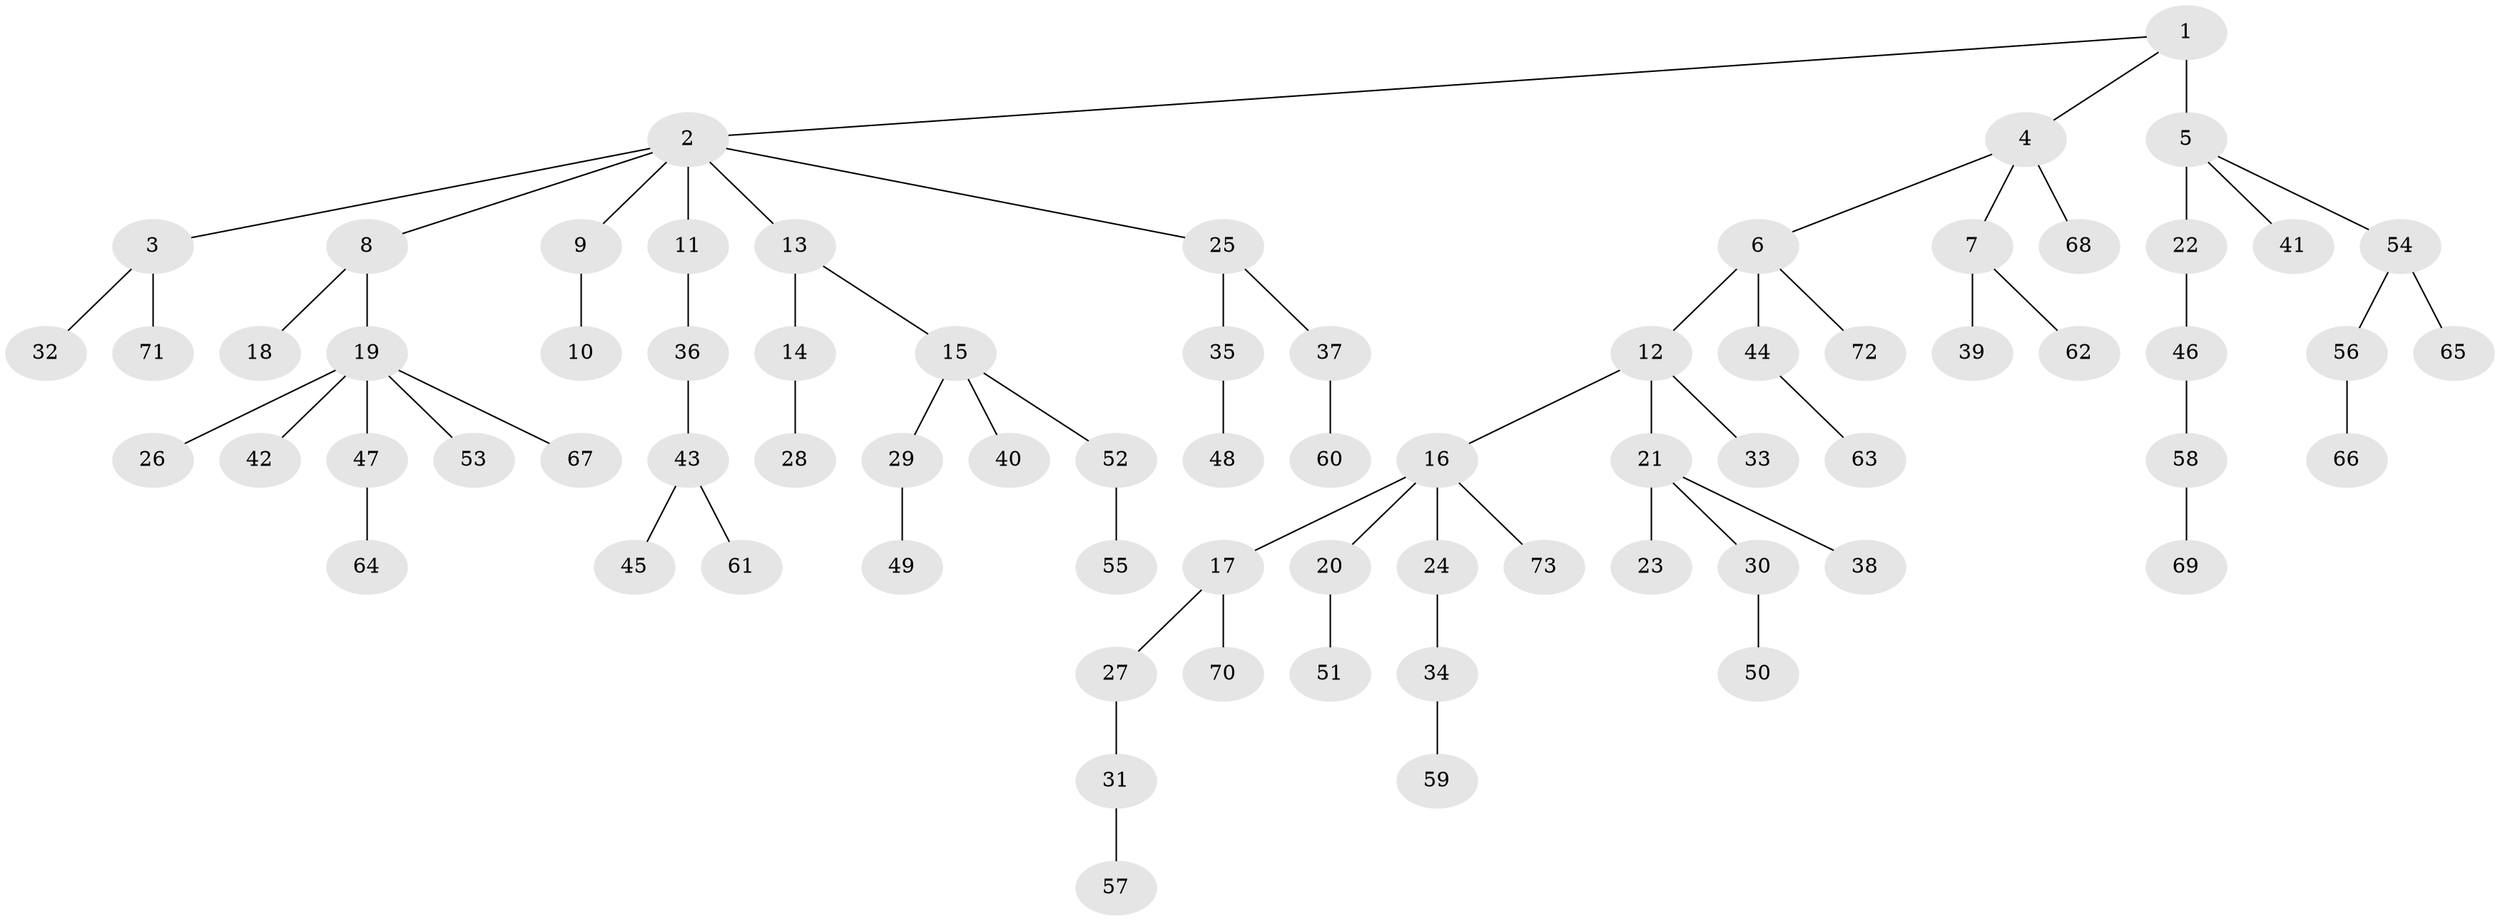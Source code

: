 // original degree distribution, {7: 0.006896551724137931, 8: 0.006896551724137931, 4: 0.08275862068965517, 5: 0.034482758620689655, 2: 0.30344827586206896, 3: 0.06896551724137931, 1: 0.4827586206896552, 6: 0.013793103448275862}
// Generated by graph-tools (version 1.1) at 2025/37/03/09/25 02:37:01]
// undirected, 73 vertices, 72 edges
graph export_dot {
graph [start="1"]
  node [color=gray90,style=filled];
  1;
  2;
  3;
  4;
  5;
  6;
  7;
  8;
  9;
  10;
  11;
  12;
  13;
  14;
  15;
  16;
  17;
  18;
  19;
  20;
  21;
  22;
  23;
  24;
  25;
  26;
  27;
  28;
  29;
  30;
  31;
  32;
  33;
  34;
  35;
  36;
  37;
  38;
  39;
  40;
  41;
  42;
  43;
  44;
  45;
  46;
  47;
  48;
  49;
  50;
  51;
  52;
  53;
  54;
  55;
  56;
  57;
  58;
  59;
  60;
  61;
  62;
  63;
  64;
  65;
  66;
  67;
  68;
  69;
  70;
  71;
  72;
  73;
  1 -- 2 [weight=1.0];
  1 -- 4 [weight=1.0];
  1 -- 5 [weight=4.0];
  2 -- 3 [weight=1.0];
  2 -- 8 [weight=1.0];
  2 -- 9 [weight=1.0];
  2 -- 11 [weight=1.0];
  2 -- 13 [weight=1.0];
  2 -- 25 [weight=1.0];
  3 -- 32 [weight=1.0];
  3 -- 71 [weight=1.0];
  4 -- 6 [weight=1.0];
  4 -- 7 [weight=1.0];
  4 -- 68 [weight=1.0];
  5 -- 22 [weight=1.0];
  5 -- 41 [weight=1.0];
  5 -- 54 [weight=1.0];
  6 -- 12 [weight=2.0];
  6 -- 44 [weight=1.0];
  6 -- 72 [weight=1.0];
  7 -- 39 [weight=1.0];
  7 -- 62 [weight=1.0];
  8 -- 18 [weight=1.0];
  8 -- 19 [weight=1.0];
  9 -- 10 [weight=3.0];
  11 -- 36 [weight=1.0];
  12 -- 16 [weight=1.0];
  12 -- 21 [weight=1.0];
  12 -- 33 [weight=1.0];
  13 -- 14 [weight=1.0];
  13 -- 15 [weight=1.0];
  14 -- 28 [weight=1.0];
  15 -- 29 [weight=1.0];
  15 -- 40 [weight=1.0];
  15 -- 52 [weight=1.0];
  16 -- 17 [weight=1.0];
  16 -- 20 [weight=1.0];
  16 -- 24 [weight=1.0];
  16 -- 73 [weight=1.0];
  17 -- 27 [weight=1.0];
  17 -- 70 [weight=2.0];
  19 -- 26 [weight=3.0];
  19 -- 42 [weight=1.0];
  19 -- 47 [weight=1.0];
  19 -- 53 [weight=1.0];
  19 -- 67 [weight=1.0];
  20 -- 51 [weight=1.0];
  21 -- 23 [weight=1.0];
  21 -- 30 [weight=1.0];
  21 -- 38 [weight=1.0];
  22 -- 46 [weight=1.0];
  24 -- 34 [weight=1.0];
  25 -- 35 [weight=1.0];
  25 -- 37 [weight=1.0];
  27 -- 31 [weight=1.0];
  29 -- 49 [weight=3.0];
  30 -- 50 [weight=1.0];
  31 -- 57 [weight=2.0];
  34 -- 59 [weight=1.0];
  35 -- 48 [weight=1.0];
  36 -- 43 [weight=1.0];
  37 -- 60 [weight=1.0];
  43 -- 45 [weight=1.0];
  43 -- 61 [weight=1.0];
  44 -- 63 [weight=1.0];
  46 -- 58 [weight=2.0];
  47 -- 64 [weight=1.0];
  52 -- 55 [weight=1.0];
  54 -- 56 [weight=1.0];
  54 -- 65 [weight=1.0];
  56 -- 66 [weight=1.0];
  58 -- 69 [weight=1.0];
}
